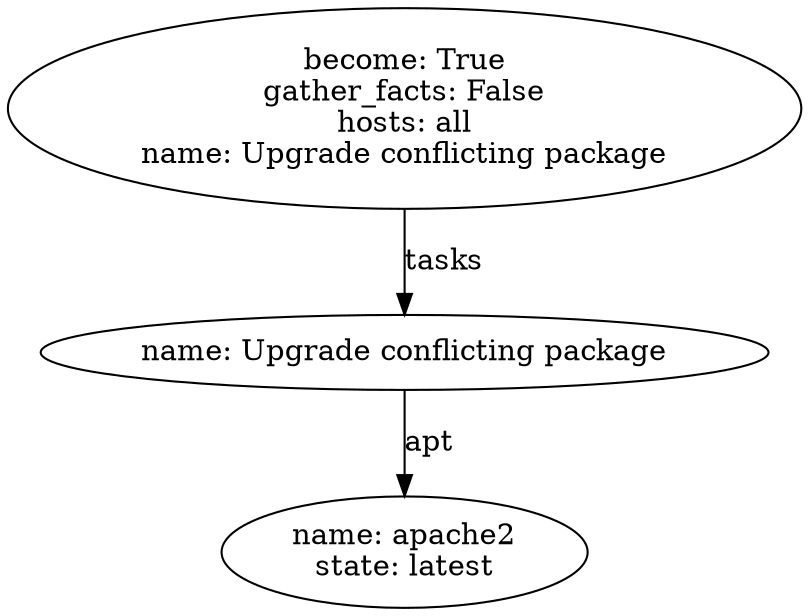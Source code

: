 digraph graphname {
2145 [label="name: apache2\nstate: latest\n"];
2144 [label="name: Upgrade conflicting package\n"];
2144 -> 2145 [label="apt"];
2143 [label="become: True\ngather_facts: False\nhosts: all\nname: Upgrade conflicting package\n"];
2143 -> 2144 [label="tasks"];
}
